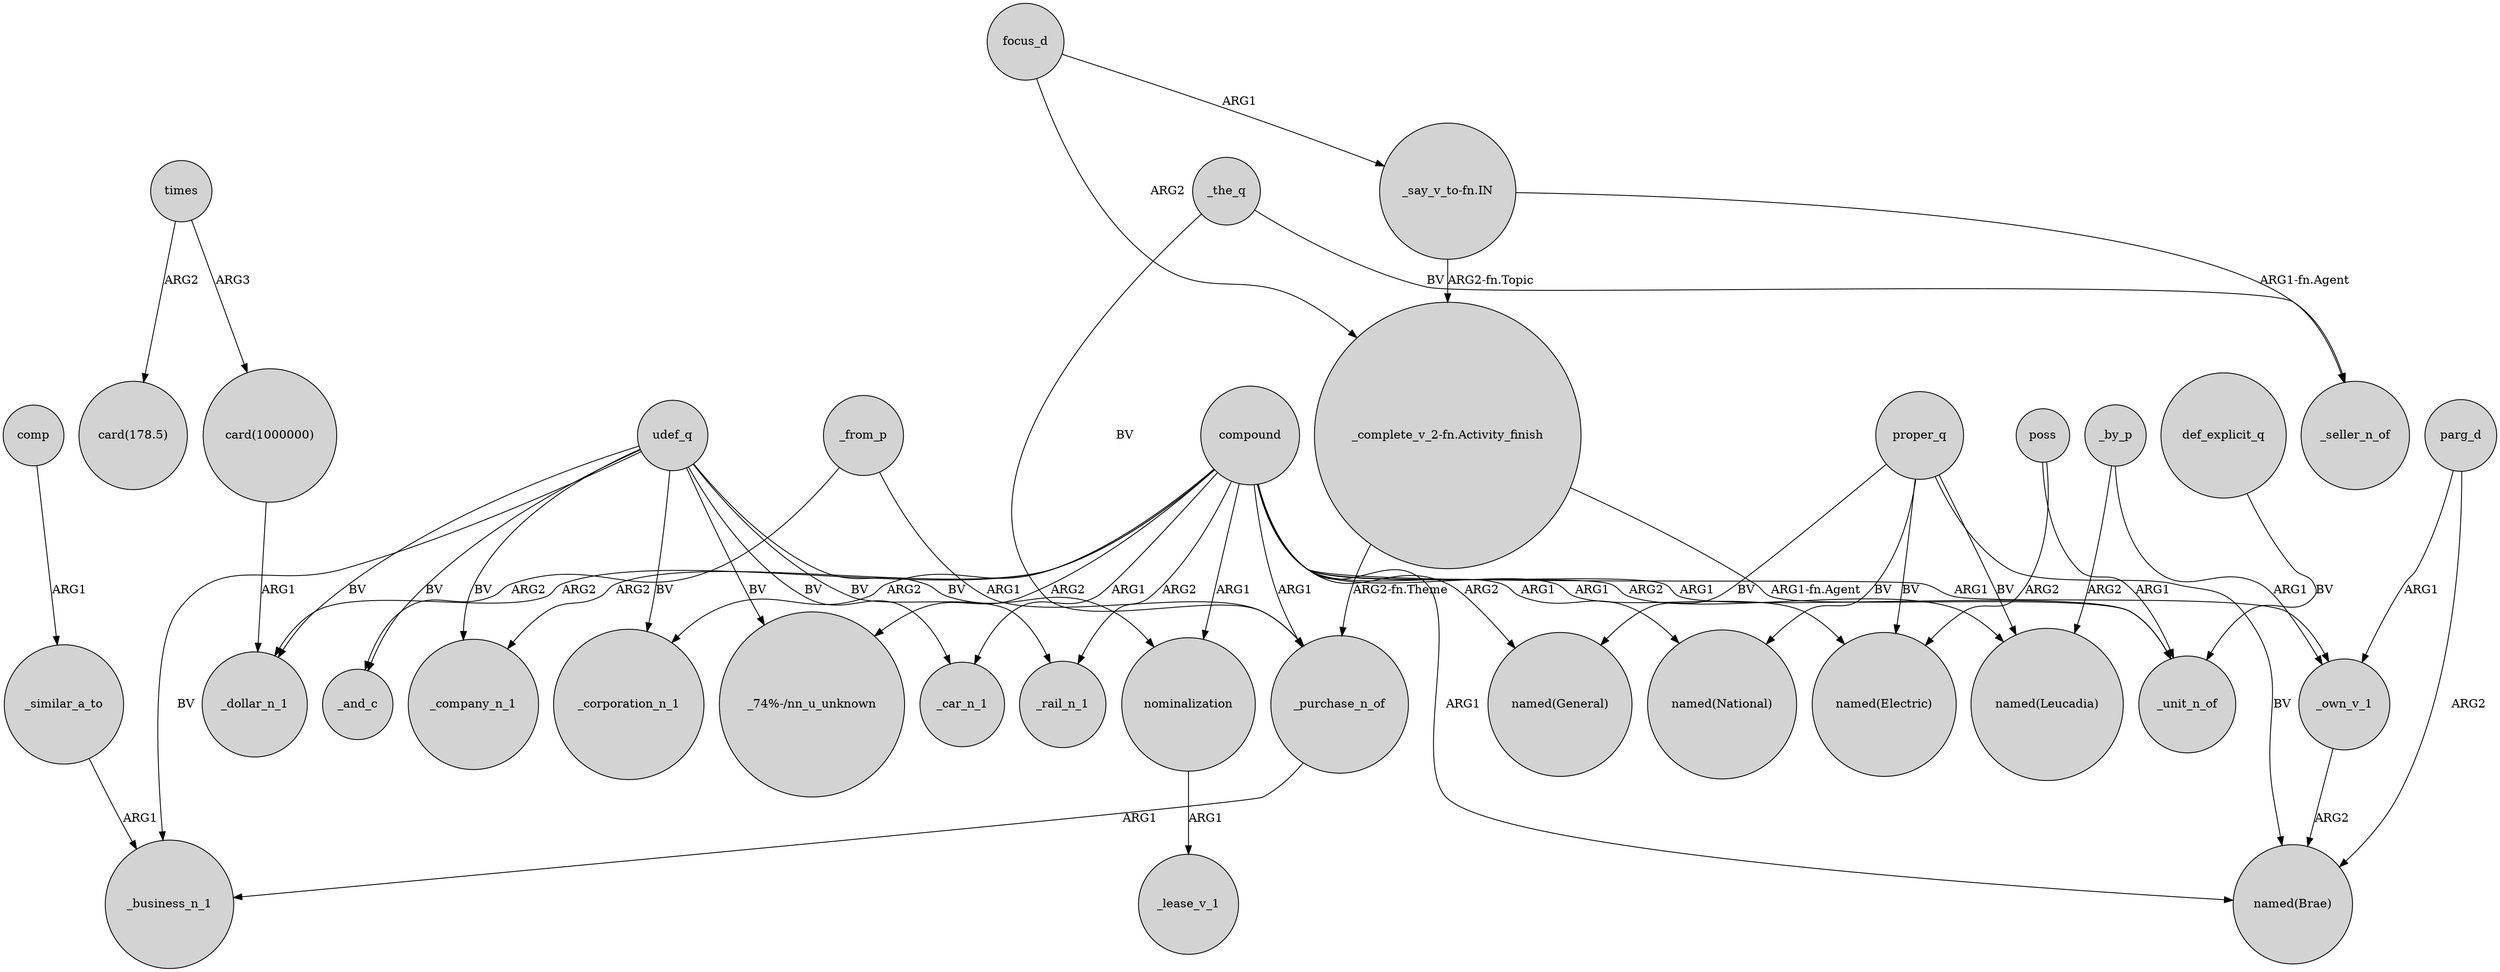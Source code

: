 digraph {
	node [shape=circle style=filled]
	comp -> _similar_a_to [label=ARG1]
	"_say_v_to-fn.IN" -> _seller_n_of [label="ARG1-fn.Agent"]
	"card(1000000)" -> _dollar_n_1 [label=ARG1]
	compound -> _rail_n_1 [label=ARG2]
	proper_q -> "named(Leucadia)" [label=BV]
	parg_d -> "named(Brae)" [label=ARG2]
	parg_d -> _own_v_1 [label=ARG1]
	def_explicit_q -> _unit_n_of [label=BV]
	compound -> _unit_n_of [label=ARG1]
	_own_v_1 -> "named(Brae)" [label=ARG2]
	compound -> _company_n_1 [label=ARG2]
	proper_q -> "named(General)" [label=BV]
	compound -> _purchase_n_of [label=ARG1]
	_by_p -> "named(Leucadia)" [label=ARG2]
	"_say_v_to-fn.IN" -> "_complete_v_2-fn.Activity_finish" [label="ARG2-fn.Topic"]
	compound -> _corporation_n_1 [label=ARG2]
	compound -> "named(Electric)" [label=ARG1]
	compound -> "_74%-/nn_u_unknown" [label=ARG2]
	compound -> _own_v_1 [label=ARG1]
	compound -> "named(General)" [label=ARG2]
	"_complete_v_2-fn.Activity_finish" -> _purchase_n_of [label="ARG2-fn.Theme"]
	_purchase_n_of -> _business_n_1 [label=ARG1]
	"_complete_v_2-fn.Activity_finish" -> _unit_n_of [label="ARG1-fn.Agent"]
	udef_q -> _rail_n_1 [label=BV]
	compound -> "named(Brae)" [label=ARG1]
	udef_q -> _corporation_n_1 [label=BV]
	proper_q -> "named(Brae)" [label=BV]
	poss -> _unit_n_of [label=ARG1]
	times -> "card(1000000)" [label=ARG3]
	_from_p -> _purchase_n_of [label=ARG1]
	proper_q -> "named(Electric)" [label=BV]
	poss -> "named(Electric)" [label=ARG2]
	times -> "card(178.5)" [label=ARG2]
	_similar_a_to -> _business_n_1 [label=ARG1]
	udef_q -> nominalization [label=BV]
	focus_d -> "_complete_v_2-fn.Activity_finish" [label=ARG2]
	_by_p -> _own_v_1 [label=ARG1]
	compound -> "named(Leucadia)" [label=ARG2]
	compound -> _car_n_1 [label=ARG1]
	udef_q -> _car_n_1 [label=BV]
	udef_q -> _business_n_1 [label=BV]
	proper_q -> "named(National)" [label=BV]
	_the_q -> _purchase_n_of [label=BV]
	compound -> "named(National)" [label=ARG1]
	nominalization -> _lease_v_1 [label=ARG1]
	_from_p -> _and_c [label=ARG2]
	compound -> _dollar_n_1 [label=ARG2]
	udef_q -> _and_c [label=BV]
	udef_q -> "_74%-/nn_u_unknown" [label=BV]
	_the_q -> _seller_n_of [label=BV]
	compound -> nominalization [label=ARG1]
	udef_q -> _company_n_1 [label=BV]
	udef_q -> _dollar_n_1 [label=BV]
	focus_d -> "_say_v_to-fn.IN" [label=ARG1]
}
